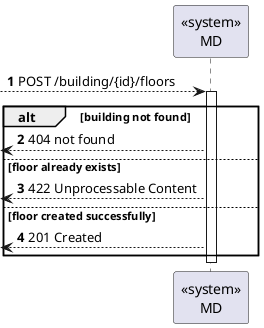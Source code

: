 @startuml
autonumber

participant "<<system>>\nMD" as mdr

[--> mdr: POST /building/{id}/floors

activate mdr
alt building not found
    [<--mdr : 404 not found
else floor already exists
    [<--mdr : 422 Unprocessable Content
else floor created successfully
    [<--mdr : 201 Created
end
deactivate mdr


@enduml
